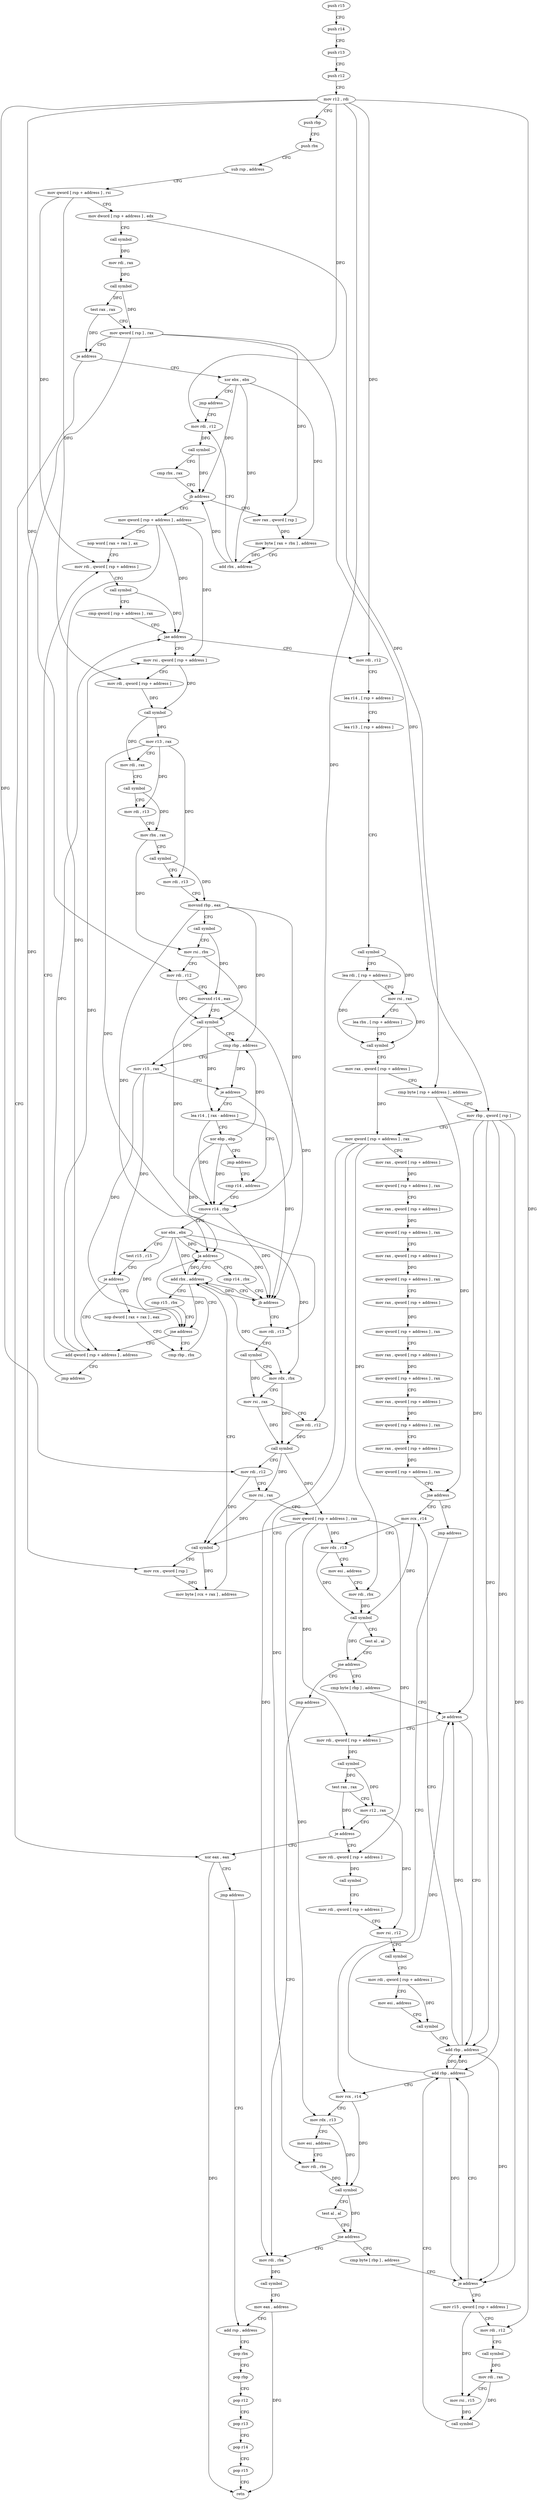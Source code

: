 digraph "func" {
"98560" [label = "push r15" ]
"98562" [label = "push r14" ]
"98564" [label = "push r13" ]
"98566" [label = "push r12" ]
"98568" [label = "mov r12 , rdi" ]
"98571" [label = "push rbp" ]
"98572" [label = "push rbx" ]
"98573" [label = "sub rsp , address" ]
"98580" [label = "mov qword [ rsp + address ] , rsi" ]
"98585" [label = "mov dword [ rsp + address ] , edx" ]
"98589" [label = "call symbol" ]
"98594" [label = "mov rdi , rax" ]
"98597" [label = "call symbol" ]
"98602" [label = "test rax , rax" ]
"98605" [label = "mov qword [ rsp ] , rax" ]
"98609" [label = "je address" ]
"99214" [label = "xor eax , eax" ]
"98615" [label = "xor ebx , ebx" ]
"99216" [label = "jmp address" ]
"99094" [label = "add rsp , address" ]
"98617" [label = "jmp address" ]
"98636" [label = "mov rdi , r12" ]
"99101" [label = "pop rbx" ]
"99102" [label = "pop rbp" ]
"99103" [label = "pop r12" ]
"99105" [label = "pop r13" ]
"99107" [label = "pop r14" ]
"99109" [label = "pop r15" ]
"99111" [label = "retn" ]
"98639" [label = "call symbol" ]
"98644" [label = "cmp rbx , rax" ]
"98647" [label = "jb address" ]
"98624" [label = "mov rax , qword [ rsp ]" ]
"98649" [label = "mov qword [ rsp + address ] , address" ]
"98628" [label = "mov byte [ rax + rbx ] , address" ]
"98632" [label = "add rbx , address" ]
"98658" [label = "nop word [ rax + rax ] , ax" ]
"98664" [label = "mov rdi , qword [ rsp + address ]" ]
"98864" [label = "mov rdi , r12" ]
"98867" [label = "lea r14 , [ rsp + address ]" ]
"98872" [label = "lea r13 , [ rsp + address ]" ]
"98877" [label = "call symbol" ]
"98882" [label = "lea rdi , [ rsp + address ]" ]
"98887" [label = "mov rsi , rax" ]
"98890" [label = "lea rbx , [ rsp + address ]" ]
"98895" [label = "call symbol" ]
"98900" [label = "mov rax , qword [ rsp + address ]" ]
"98905" [label = "cmp byte [ rsp + address ] , address" ]
"98910" [label = "mov rbp , qword [ rsp ]" ]
"98914" [label = "mov qword [ rsp + address ] , rax" ]
"98919" [label = "mov rax , qword [ rsp + address ]" ]
"98924" [label = "mov qword [ rsp + address ] , rax" ]
"98929" [label = "mov rax , qword [ rsp + address ]" ]
"98934" [label = "mov qword [ rsp + address ] , rax" ]
"98942" [label = "mov rax , qword [ rsp + address ]" ]
"98947" [label = "mov qword [ rsp + address ] , rax" ]
"98955" [label = "mov rax , qword [ rsp + address ]" ]
"98960" [label = "mov qword [ rsp + address ] , rax" ]
"98968" [label = "mov rax , qword [ rsp + address ]" ]
"98973" [label = "mov qword [ rsp + address ] , rax" ]
"98981" [label = "mov rax , qword [ rsp + address ]" ]
"98986" [label = "mov qword [ rsp + address ] , rax" ]
"98994" [label = "mov rax , qword [ rsp + address ]" ]
"98999" [label = "mov qword [ rsp + address ] , rax" ]
"99007" [label = "jne address" ]
"99186" [label = "mov rcx , r14" ]
"99013" [label = "jmp address" ]
"98685" [label = "mov rsi , qword [ rsp + address ]" ]
"98690" [label = "mov rdi , qword [ rsp + address ]" ]
"98695" [label = "call symbol" ]
"98700" [label = "mov r13 , rax" ]
"98703" [label = "mov rdi , rax" ]
"98706" [label = "call symbol" ]
"98711" [label = "mov rdi , r13" ]
"98714" [label = "mov rbx , rax" ]
"98717" [label = "call symbol" ]
"98722" [label = "mov rdi , r13" ]
"98725" [label = "movsxd rbp , eax" ]
"98728" [label = "call symbol" ]
"98733" [label = "mov rsi , rbx" ]
"98736" [label = "mov rdi , r12" ]
"98739" [label = "movsxd r14 , eax" ]
"98742" [label = "call symbol" ]
"98747" [label = "cmp rbp , address" ]
"98751" [label = "mov r15 , rax" ]
"98754" [label = "je address" ]
"98856" [label = "lea r14 , [ rax - address ]" ]
"98756" [label = "cmp r14 , address" ]
"99189" [label = "mov rdx , r13" ]
"99192" [label = "mov esi , address" ]
"99197" [label = "mov rdi , rbx" ]
"99200" [label = "call symbol" ]
"99205" [label = "test al , al" ]
"99207" [label = "jne address" ]
"99120" [label = "cmp byte [ rbp ] , address" ]
"99209" [label = "jmp address" ]
"99058" [label = "mov rcx , r14" ]
"98860" [label = "xor ebp , ebp" ]
"98862" [label = "jmp address" ]
"98760" [label = "cmove r14 , rbp" ]
"98764" [label = "xor ebx , ebx" ]
"98766" [label = "test r15 , r15" ]
"98769" [label = "je address" ]
"98841" [label = "add qword [ rsp + address ] , address" ]
"98771" [label = "nop dword [ rax + rax ] , eax" ]
"99124" [label = "je address" ]
"99182" [label = "add rbp , address" ]
"99126" [label = "mov rdi , qword [ rsp + address ]" ]
"99081" [label = "mov rdi , rbx" ]
"99061" [label = "mov rdx , r13" ]
"99064" [label = "mov esi , address" ]
"99069" [label = "mov rdi , rbx" ]
"99072" [label = "call symbol" ]
"99077" [label = "test al , al" ]
"99079" [label = "jne address" ]
"99024" [label = "cmp byte [ rbp ] , address" ]
"98847" [label = "jmp address" ]
"98776" [label = "cmp rbp , rbx" ]
"99131" [label = "call symbol" ]
"99136" [label = "test rax , rax" ]
"99139" [label = "mov r12 , rax" ]
"99142" [label = "je address" ]
"99144" [label = "mov rdi , qword [ rsp + address ]" ]
"99084" [label = "call symbol" ]
"99089" [label = "mov eax , address" ]
"99028" [label = "je address" ]
"99054" [label = "add rbp , address" ]
"99030" [label = "mov r15 , qword [ rsp + address ]" ]
"98669" [label = "call symbol" ]
"98674" [label = "cmp qword [ rsp + address ] , rax" ]
"98679" [label = "jae address" ]
"98832" [label = "add rbx , address" ]
"98836" [label = "cmp r15 , rbx" ]
"98839" [label = "jne address" ]
"98781" [label = "cmp r14 , rbx" ]
"98784" [label = "jb address" ]
"98786" [label = "mov rdi , r13" ]
"99149" [label = "call symbol" ]
"99154" [label = "mov rdi , qword [ rsp + address ]" ]
"99159" [label = "mov rsi , r12" ]
"99162" [label = "call symbol" ]
"99167" [label = "mov rdi , qword [ rsp + address ]" ]
"99172" [label = "mov esi , address" ]
"99177" [label = "call symbol" ]
"99035" [label = "mov rdi , r12" ]
"99038" [label = "call symbol" ]
"99043" [label = "mov rdi , rax" ]
"99046" [label = "mov rsi , r15" ]
"99049" [label = "call symbol" ]
"98779" [label = "ja address" ]
"98789" [label = "call symbol" ]
"98794" [label = "mov rdx , rbx" ]
"98797" [label = "mov rsi , rax" ]
"98800" [label = "mov rdi , r12" ]
"98803" [label = "call symbol" ]
"98808" [label = "mov rdi , r12" ]
"98811" [label = "mov rsi , rax" ]
"98814" [label = "mov qword [ rsp + address ] , rax" ]
"98819" [label = "call symbol" ]
"98824" [label = "mov rcx , qword [ rsp ]" ]
"98828" [label = "mov byte [ rcx + rax ] , address" ]
"98560" -> "98562" [ label = "CFG" ]
"98562" -> "98564" [ label = "CFG" ]
"98564" -> "98566" [ label = "CFG" ]
"98566" -> "98568" [ label = "CFG" ]
"98568" -> "98571" [ label = "CFG" ]
"98568" -> "98636" [ label = "DFG" ]
"98568" -> "98864" [ label = "DFG" ]
"98568" -> "98736" [ label = "DFG" ]
"98568" -> "99035" [ label = "DFG" ]
"98568" -> "98800" [ label = "DFG" ]
"98568" -> "98808" [ label = "DFG" ]
"98571" -> "98572" [ label = "CFG" ]
"98572" -> "98573" [ label = "CFG" ]
"98573" -> "98580" [ label = "CFG" ]
"98580" -> "98585" [ label = "CFG" ]
"98580" -> "98664" [ label = "DFG" ]
"98580" -> "98690" [ label = "DFG" ]
"98585" -> "98589" [ label = "CFG" ]
"98585" -> "98905" [ label = "DFG" ]
"98589" -> "98594" [ label = "DFG" ]
"98594" -> "98597" [ label = "DFG" ]
"98597" -> "98602" [ label = "DFG" ]
"98597" -> "98605" [ label = "DFG" ]
"98602" -> "98605" [ label = "CFG" ]
"98602" -> "98609" [ label = "DFG" ]
"98605" -> "98609" [ label = "CFG" ]
"98605" -> "98624" [ label = "DFG" ]
"98605" -> "98910" [ label = "DFG" ]
"98605" -> "98824" [ label = "DFG" ]
"98609" -> "99214" [ label = "CFG" ]
"98609" -> "98615" [ label = "CFG" ]
"99214" -> "99216" [ label = "CFG" ]
"99214" -> "99111" [ label = "DFG" ]
"98615" -> "98617" [ label = "CFG" ]
"98615" -> "98647" [ label = "DFG" ]
"98615" -> "98628" [ label = "DFG" ]
"98615" -> "98632" [ label = "DFG" ]
"99216" -> "99094" [ label = "CFG" ]
"99094" -> "99101" [ label = "CFG" ]
"98617" -> "98636" [ label = "CFG" ]
"98636" -> "98639" [ label = "DFG" ]
"99101" -> "99102" [ label = "CFG" ]
"99102" -> "99103" [ label = "CFG" ]
"99103" -> "99105" [ label = "CFG" ]
"99105" -> "99107" [ label = "CFG" ]
"99107" -> "99109" [ label = "CFG" ]
"99109" -> "99111" [ label = "CFG" ]
"98639" -> "98644" [ label = "CFG" ]
"98639" -> "98647" [ label = "DFG" ]
"98644" -> "98647" [ label = "CFG" ]
"98647" -> "98624" [ label = "CFG" ]
"98647" -> "98649" [ label = "CFG" ]
"98624" -> "98628" [ label = "DFG" ]
"98649" -> "98658" [ label = "CFG" ]
"98649" -> "98679" [ label = "DFG" ]
"98649" -> "98685" [ label = "DFG" ]
"98649" -> "98841" [ label = "DFG" ]
"98628" -> "98632" [ label = "CFG" ]
"98632" -> "98636" [ label = "CFG" ]
"98632" -> "98628" [ label = "DFG" ]
"98632" -> "98647" [ label = "DFG" ]
"98658" -> "98664" [ label = "CFG" ]
"98664" -> "98669" [ label = "CFG" ]
"98864" -> "98867" [ label = "CFG" ]
"98867" -> "98872" [ label = "CFG" ]
"98872" -> "98877" [ label = "CFG" ]
"98877" -> "98882" [ label = "CFG" ]
"98877" -> "98887" [ label = "DFG" ]
"98882" -> "98887" [ label = "CFG" ]
"98882" -> "98895" [ label = "DFG" ]
"98887" -> "98890" [ label = "CFG" ]
"98887" -> "98895" [ label = "DFG" ]
"98890" -> "98895" [ label = "CFG" ]
"98895" -> "98900" [ label = "CFG" ]
"98900" -> "98905" [ label = "CFG" ]
"98900" -> "98914" [ label = "DFG" ]
"98905" -> "98910" [ label = "CFG" ]
"98905" -> "99007" [ label = "DFG" ]
"98910" -> "98914" [ label = "CFG" ]
"98910" -> "99124" [ label = "DFG" ]
"98910" -> "99182" [ label = "DFG" ]
"98910" -> "99028" [ label = "DFG" ]
"98910" -> "99054" [ label = "DFG" ]
"98914" -> "98919" [ label = "CFG" ]
"98914" -> "99197" [ label = "DFG" ]
"98914" -> "99069" [ label = "DFG" ]
"98914" -> "99081" [ label = "DFG" ]
"98919" -> "98924" [ label = "DFG" ]
"98924" -> "98929" [ label = "CFG" ]
"98929" -> "98934" [ label = "DFG" ]
"98934" -> "98942" [ label = "CFG" ]
"98942" -> "98947" [ label = "DFG" ]
"98947" -> "98955" [ label = "CFG" ]
"98955" -> "98960" [ label = "DFG" ]
"98960" -> "98968" [ label = "CFG" ]
"98968" -> "98973" [ label = "DFG" ]
"98973" -> "98981" [ label = "CFG" ]
"98981" -> "98986" [ label = "DFG" ]
"98986" -> "98994" [ label = "CFG" ]
"98994" -> "98999" [ label = "DFG" ]
"98999" -> "99007" [ label = "CFG" ]
"99007" -> "99186" [ label = "CFG" ]
"99007" -> "99013" [ label = "CFG" ]
"99186" -> "99189" [ label = "CFG" ]
"99186" -> "99200" [ label = "DFG" ]
"99013" -> "99058" [ label = "CFG" ]
"98685" -> "98690" [ label = "CFG" ]
"98685" -> "98695" [ label = "DFG" ]
"98690" -> "98695" [ label = "DFG" ]
"98695" -> "98700" [ label = "DFG" ]
"98695" -> "98703" [ label = "DFG" ]
"98700" -> "98703" [ label = "CFG" ]
"98700" -> "98711" [ label = "DFG" ]
"98700" -> "98722" [ label = "DFG" ]
"98700" -> "98786" [ label = "DFG" ]
"98703" -> "98706" [ label = "CFG" ]
"98706" -> "98711" [ label = "CFG" ]
"98706" -> "98714" [ label = "DFG" ]
"98711" -> "98714" [ label = "CFG" ]
"98714" -> "98717" [ label = "CFG" ]
"98714" -> "98733" [ label = "DFG" ]
"98717" -> "98722" [ label = "CFG" ]
"98717" -> "98725" [ label = "DFG" ]
"98722" -> "98725" [ label = "CFG" ]
"98725" -> "98728" [ label = "CFG" ]
"98725" -> "98747" [ label = "DFG" ]
"98725" -> "98760" [ label = "DFG" ]
"98725" -> "98779" [ label = "DFG" ]
"98728" -> "98733" [ label = "CFG" ]
"98728" -> "98739" [ label = "DFG" ]
"98733" -> "98736" [ label = "CFG" ]
"98733" -> "98742" [ label = "DFG" ]
"98736" -> "98739" [ label = "CFG" ]
"98736" -> "98742" [ label = "DFG" ]
"98739" -> "98742" [ label = "CFG" ]
"98739" -> "98760" [ label = "DFG" ]
"98739" -> "98784" [ label = "DFG" ]
"98742" -> "98747" [ label = "CFG" ]
"98742" -> "98751" [ label = "DFG" ]
"98742" -> "98856" [ label = "DFG" ]
"98747" -> "98751" [ label = "CFG" ]
"98747" -> "98754" [ label = "DFG" ]
"98751" -> "98754" [ label = "CFG" ]
"98751" -> "98769" [ label = "DFG" ]
"98751" -> "98839" [ label = "DFG" ]
"98754" -> "98856" [ label = "CFG" ]
"98754" -> "98756" [ label = "CFG" ]
"98856" -> "98860" [ label = "CFG" ]
"98856" -> "98760" [ label = "DFG" ]
"98856" -> "98784" [ label = "DFG" ]
"98756" -> "98760" [ label = "CFG" ]
"99189" -> "99192" [ label = "CFG" ]
"99189" -> "99200" [ label = "DFG" ]
"99192" -> "99197" [ label = "CFG" ]
"99197" -> "99200" [ label = "DFG" ]
"99200" -> "99205" [ label = "CFG" ]
"99200" -> "99207" [ label = "DFG" ]
"99205" -> "99207" [ label = "CFG" ]
"99207" -> "99120" [ label = "CFG" ]
"99207" -> "99209" [ label = "CFG" ]
"99120" -> "99124" [ label = "CFG" ]
"99209" -> "99081" [ label = "CFG" ]
"99058" -> "99061" [ label = "CFG" ]
"99058" -> "99072" [ label = "DFG" ]
"98860" -> "98862" [ label = "CFG" ]
"98860" -> "98747" [ label = "DFG" ]
"98860" -> "98760" [ label = "DFG" ]
"98860" -> "98779" [ label = "DFG" ]
"98862" -> "98756" [ label = "CFG" ]
"98760" -> "98764" [ label = "CFG" ]
"98760" -> "98784" [ label = "DFG" ]
"98764" -> "98766" [ label = "CFG" ]
"98764" -> "98779" [ label = "DFG" ]
"98764" -> "98832" [ label = "DFG" ]
"98764" -> "98839" [ label = "DFG" ]
"98764" -> "98784" [ label = "DFG" ]
"98764" -> "98794" [ label = "DFG" ]
"98766" -> "98769" [ label = "CFG" ]
"98769" -> "98841" [ label = "CFG" ]
"98769" -> "98771" [ label = "CFG" ]
"98841" -> "98847" [ label = "CFG" ]
"98841" -> "98685" [ label = "DFG" ]
"98841" -> "98679" [ label = "DFG" ]
"98771" -> "98776" [ label = "CFG" ]
"99124" -> "99182" [ label = "CFG" ]
"99124" -> "99126" [ label = "CFG" ]
"99182" -> "99186" [ label = "CFG" ]
"99182" -> "99124" [ label = "DFG" ]
"99182" -> "99028" [ label = "DFG" ]
"99182" -> "99054" [ label = "DFG" ]
"99126" -> "99131" [ label = "DFG" ]
"99081" -> "99084" [ label = "DFG" ]
"99061" -> "99064" [ label = "CFG" ]
"99061" -> "99072" [ label = "DFG" ]
"99064" -> "99069" [ label = "CFG" ]
"99069" -> "99072" [ label = "DFG" ]
"99072" -> "99077" [ label = "CFG" ]
"99072" -> "99079" [ label = "DFG" ]
"99077" -> "99079" [ label = "CFG" ]
"99079" -> "99024" [ label = "CFG" ]
"99079" -> "99081" [ label = "CFG" ]
"99024" -> "99028" [ label = "CFG" ]
"98847" -> "98664" [ label = "CFG" ]
"98776" -> "98779" [ label = "CFG" ]
"99131" -> "99136" [ label = "DFG" ]
"99131" -> "99139" [ label = "DFG" ]
"99136" -> "99139" [ label = "CFG" ]
"99136" -> "99142" [ label = "DFG" ]
"99139" -> "99142" [ label = "CFG" ]
"99139" -> "99159" [ label = "DFG" ]
"99142" -> "99214" [ label = "CFG" ]
"99142" -> "99144" [ label = "CFG" ]
"99144" -> "99149" [ label = "DFG" ]
"99084" -> "99089" [ label = "CFG" ]
"99089" -> "99094" [ label = "CFG" ]
"99089" -> "99111" [ label = "DFG" ]
"99028" -> "99054" [ label = "CFG" ]
"99028" -> "99030" [ label = "CFG" ]
"99054" -> "99058" [ label = "CFG" ]
"99054" -> "99124" [ label = "DFG" ]
"99054" -> "99182" [ label = "DFG" ]
"99054" -> "99028" [ label = "DFG" ]
"99030" -> "99035" [ label = "CFG" ]
"99030" -> "99046" [ label = "DFG" ]
"98669" -> "98674" [ label = "CFG" ]
"98669" -> "98679" [ label = "DFG" ]
"98674" -> "98679" [ label = "CFG" ]
"98679" -> "98864" [ label = "CFG" ]
"98679" -> "98685" [ label = "CFG" ]
"98832" -> "98836" [ label = "CFG" ]
"98832" -> "98779" [ label = "DFG" ]
"98832" -> "98839" [ label = "DFG" ]
"98832" -> "98784" [ label = "DFG" ]
"98832" -> "98794" [ label = "DFG" ]
"98836" -> "98839" [ label = "CFG" ]
"98839" -> "98776" [ label = "CFG" ]
"98839" -> "98841" [ label = "CFG" ]
"98781" -> "98784" [ label = "CFG" ]
"98784" -> "98832" [ label = "CFG" ]
"98784" -> "98786" [ label = "CFG" ]
"98786" -> "98789" [ label = "CFG" ]
"99149" -> "99154" [ label = "CFG" ]
"99154" -> "99159" [ label = "CFG" ]
"99159" -> "99162" [ label = "CFG" ]
"99162" -> "99167" [ label = "CFG" ]
"99167" -> "99172" [ label = "CFG" ]
"99167" -> "99177" [ label = "DFG" ]
"99172" -> "99177" [ label = "CFG" ]
"99177" -> "99182" [ label = "CFG" ]
"99035" -> "99038" [ label = "CFG" ]
"99038" -> "99043" [ label = "DFG" ]
"99043" -> "99046" [ label = "CFG" ]
"99043" -> "99049" [ label = "DFG" ]
"99046" -> "99049" [ label = "DFG" ]
"99049" -> "99054" [ label = "CFG" ]
"98779" -> "98832" [ label = "CFG" ]
"98779" -> "98781" [ label = "CFG" ]
"98789" -> "98794" [ label = "CFG" ]
"98789" -> "98797" [ label = "DFG" ]
"98794" -> "98797" [ label = "CFG" ]
"98794" -> "98803" [ label = "DFG" ]
"98797" -> "98800" [ label = "CFG" ]
"98797" -> "98803" [ label = "DFG" ]
"98800" -> "98803" [ label = "DFG" ]
"98803" -> "98808" [ label = "CFG" ]
"98803" -> "98811" [ label = "DFG" ]
"98803" -> "98814" [ label = "DFG" ]
"98808" -> "98811" [ label = "CFG" ]
"98808" -> "98819" [ label = "DFG" ]
"98811" -> "98814" [ label = "CFG" ]
"98811" -> "98819" [ label = "DFG" ]
"98814" -> "98819" [ label = "CFG" ]
"98814" -> "99189" [ label = "DFG" ]
"98814" -> "99061" [ label = "DFG" ]
"98814" -> "99126" [ label = "DFG" ]
"98814" -> "99144" [ label = "DFG" ]
"98819" -> "98824" [ label = "CFG" ]
"98819" -> "98828" [ label = "DFG" ]
"98824" -> "98828" [ label = "DFG" ]
"98828" -> "98832" [ label = "CFG" ]
}
